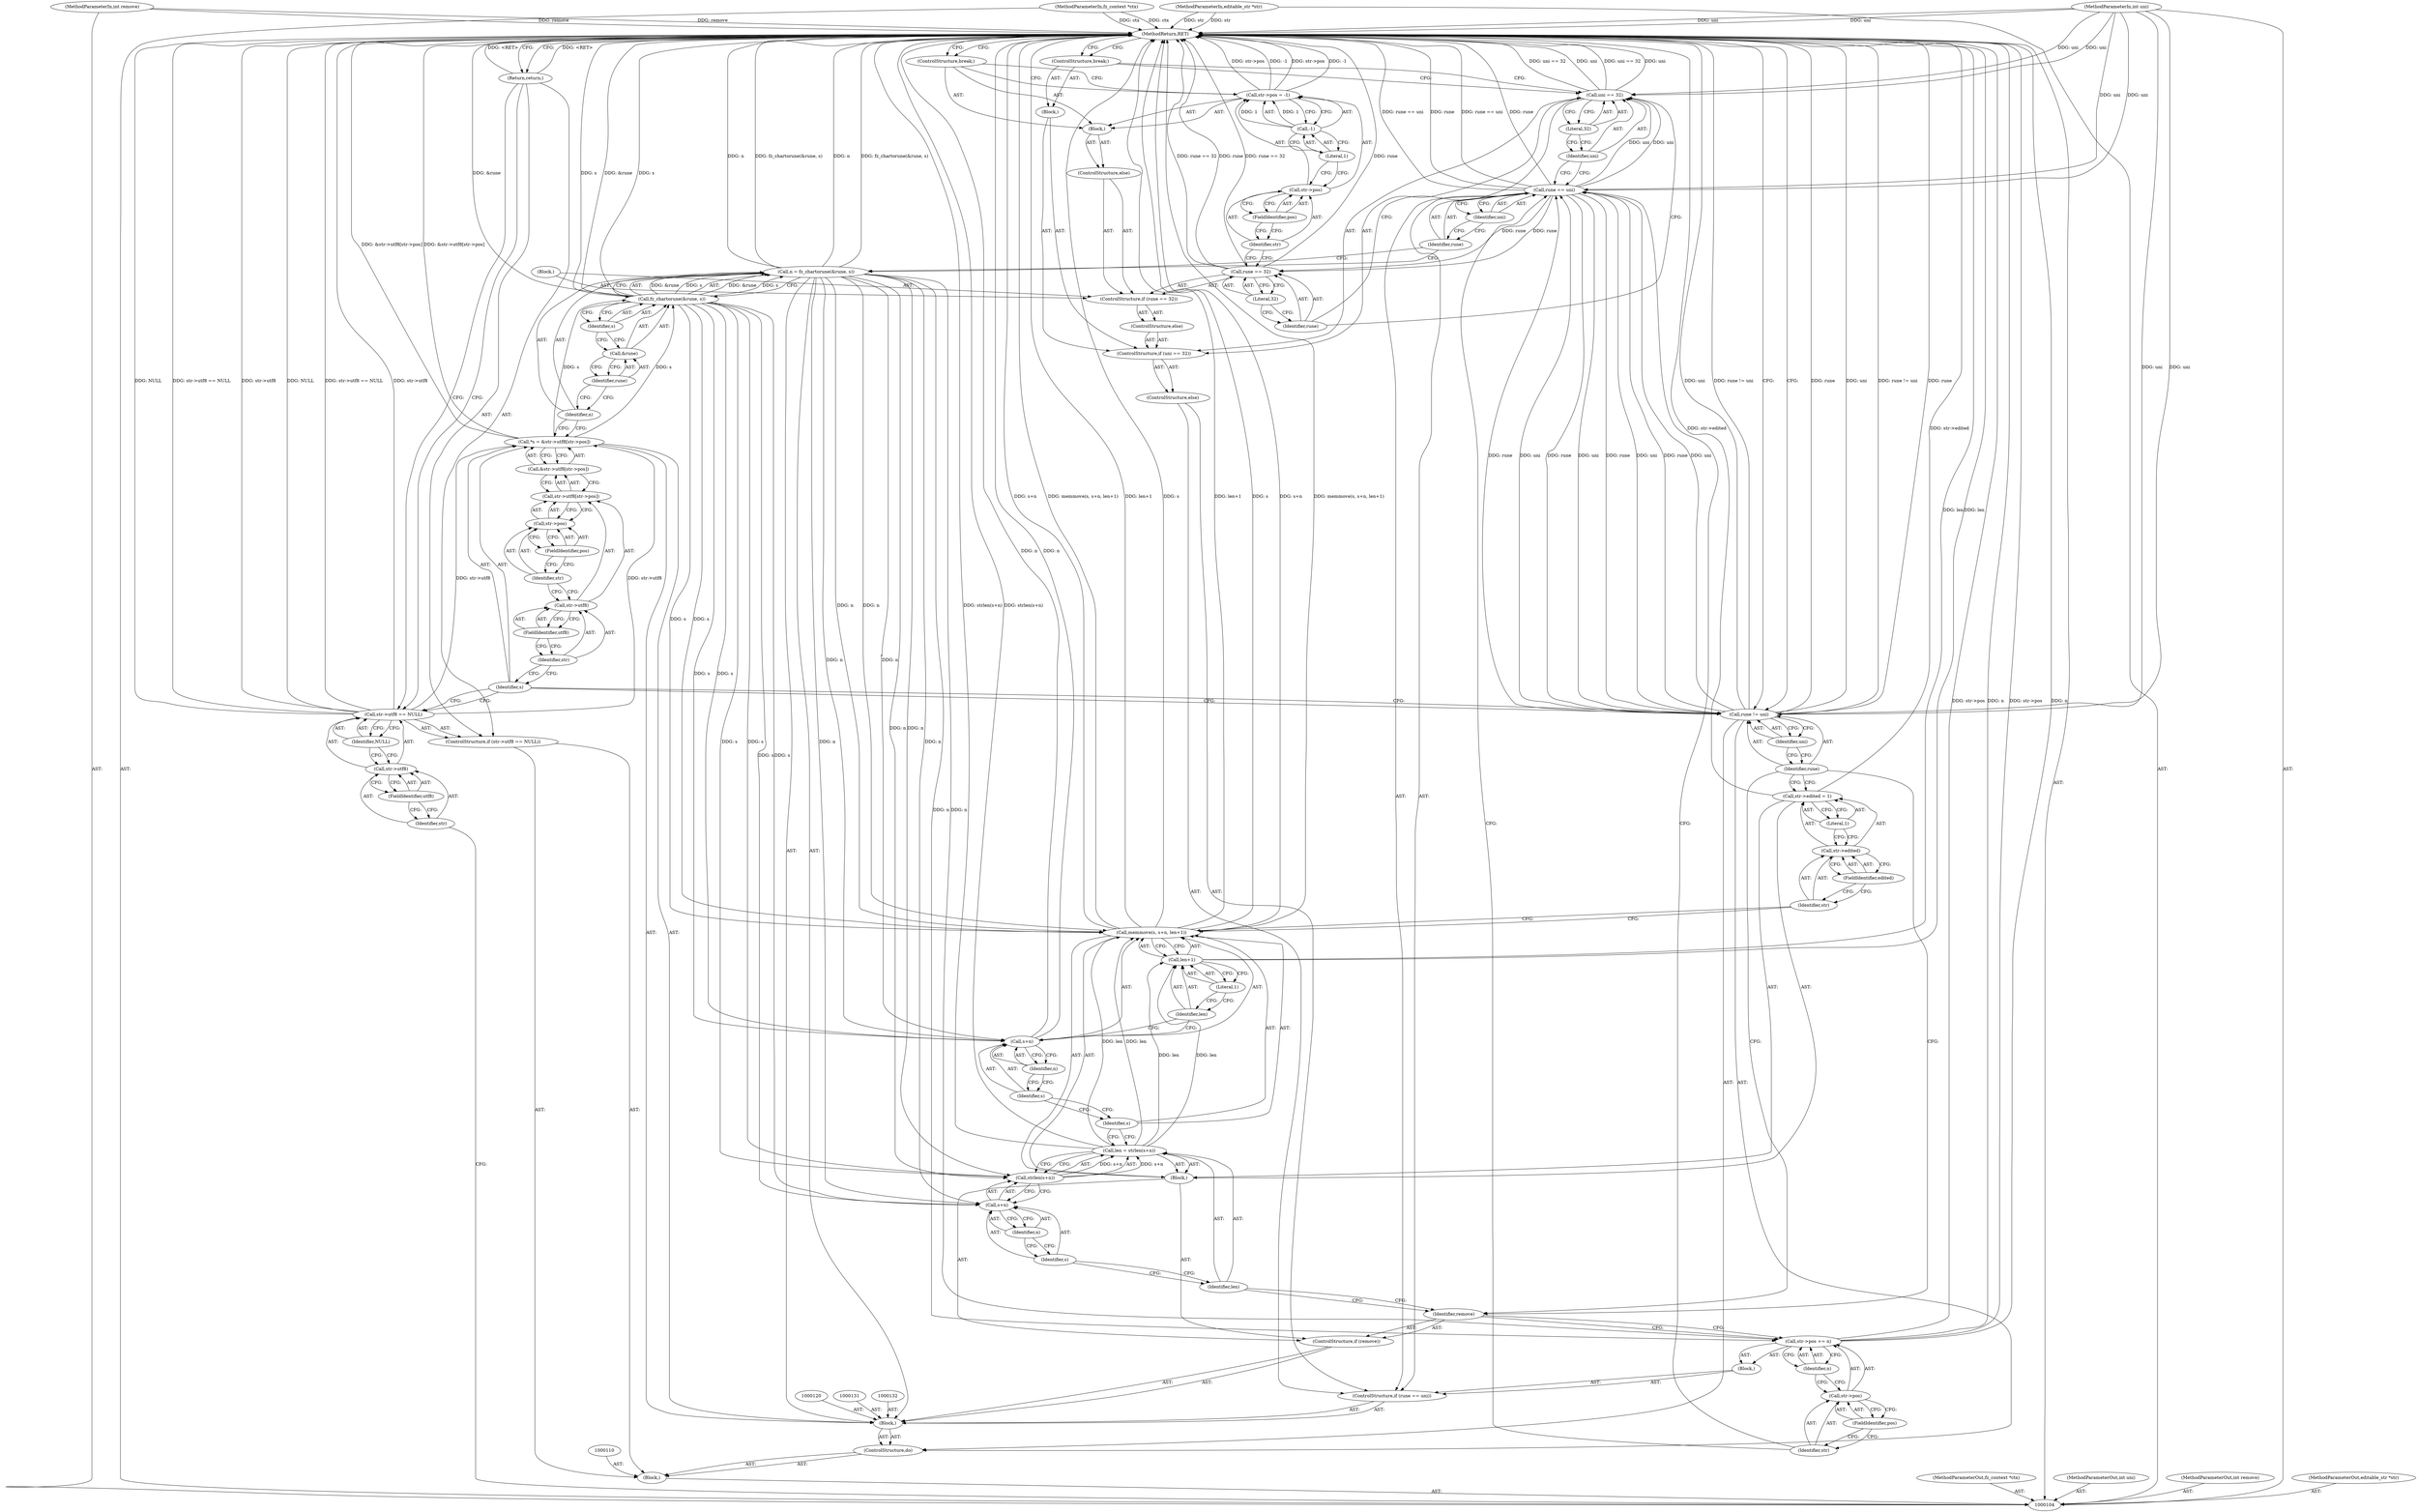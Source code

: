 digraph "1_ghostscript_97096297d409ec6f206298444ba00719607e8ba8_0" {
"1000196" [label="(MethodReturn,RET)"];
"1000105" [label="(MethodParameterIn,fz_context *ctx)"];
"1000263" [label="(MethodParameterOut,fz_context *ctx)"];
"1000106" [label="(MethodParameterIn,int uni)"];
"1000264" [label="(MethodParameterOut,int uni)"];
"1000107" [label="(MethodParameterIn,int remove)"];
"1000265" [label="(MethodParameterOut,int remove)"];
"1000108" [label="(MethodParameterIn,editable_str *str)"];
"1000266" [label="(MethodParameterOut,editable_str *str)"];
"1000123" [label="(Call,&str->utf8[str->pos])"];
"1000124" [label="(Call,str->utf8[str->pos])"];
"1000125" [label="(Call,str->utf8)"];
"1000126" [label="(Identifier,str)"];
"1000127" [label="(FieldIdentifier,utf8)"];
"1000128" [label="(Call,str->pos)"];
"1000129" [label="(Identifier,str)"];
"1000130" [label="(FieldIdentifier,pos)"];
"1000121" [label="(Call,*s = &str->utf8[str->pos])"];
"1000122" [label="(Identifier,s)"];
"1000135" [label="(Call,fz_chartorune(&rune, s))"];
"1000119" [label="(Block,)"];
"1000136" [label="(Call,&rune)"];
"1000137" [label="(Identifier,rune)"];
"1000138" [label="(Identifier,s)"];
"1000133" [label="(Call,n = fz_chartorune(&rune, s))"];
"1000134" [label="(Identifier,n)"];
"1000142" [label="(Identifier,uni)"];
"1000139" [label="(ControlStructure,if (rune == uni))"];
"1000140" [label="(Call,rune == uni)"];
"1000141" [label="(Identifier,rune)"];
"1000143" [label="(Block,)"];
"1000148" [label="(Identifier,n)"];
"1000144" [label="(Call,str->pos += n)"];
"1000145" [label="(Call,str->pos)"];
"1000146" [label="(Identifier,str)"];
"1000147" [label="(FieldIdentifier,pos)"];
"1000151" [label="(Call,uni == 32)"];
"1000152" [label="(Identifier,uni)"];
"1000153" [label="(Literal,32)"];
"1000149" [label="(ControlStructure,else)"];
"1000154" [label="(Block,)"];
"1000150" [label="(ControlStructure,if (uni == 32))"];
"1000109" [label="(Block,)"];
"1000155" [label="(ControlStructure,break;)"];
"1000158" [label="(Call,rune == 32)"];
"1000159" [label="(Identifier,rune)"];
"1000160" [label="(Literal,32)"];
"1000156" [label="(ControlStructure,else)"];
"1000161" [label="(Block,)"];
"1000157" [label="(ControlStructure,if (rune == 32))"];
"1000162" [label="(ControlStructure,else)"];
"1000163" [label="(Block,)"];
"1000168" [label="(Call,-1)"];
"1000169" [label="(Literal,1)"];
"1000164" [label="(Call,str->pos = -1)"];
"1000165" [label="(Call,str->pos)"];
"1000166" [label="(Identifier,str)"];
"1000167" [label="(FieldIdentifier,pos)"];
"1000170" [label="(ControlStructure,break;)"];
"1000171" [label="(ControlStructure,if (remove))"];
"1000172" [label="(Identifier,remove)"];
"1000173" [label="(Block,)"];
"1000177" [label="(Call,s+n)"];
"1000178" [label="(Identifier,s)"];
"1000179" [label="(Identifier,n)"];
"1000174" [label="(Call,len = strlen(s+n))"];
"1000175" [label="(Identifier,len)"];
"1000176" [label="(Call,strlen(s+n))"];
"1000181" [label="(Identifier,s)"];
"1000182" [label="(Call,s+n)"];
"1000183" [label="(Identifier,s)"];
"1000184" [label="(Identifier,n)"];
"1000185" [label="(Call,len+1)"];
"1000186" [label="(Identifier,len)"];
"1000187" [label="(Literal,1)"];
"1000180" [label="(Call,memmove(s, s+n, len+1))"];
"1000192" [label="(Literal,1)"];
"1000188" [label="(Call,str->edited = 1)"];
"1000189" [label="(Call,str->edited)"];
"1000190" [label="(Identifier,str)"];
"1000191" [label="(FieldIdentifier,edited)"];
"1000195" [label="(Identifier,uni)"];
"1000193" [label="(Call,rune != uni)"];
"1000194" [label="(Identifier,rune)"];
"1000112" [label="(Call,str->utf8 == NULL)"];
"1000113" [label="(Call,str->utf8)"];
"1000114" [label="(Identifier,str)"];
"1000115" [label="(FieldIdentifier,utf8)"];
"1000116" [label="(Identifier,NULL)"];
"1000111" [label="(ControlStructure,if (str->utf8 == NULL))"];
"1000117" [label="(Return,return;)"];
"1000118" [label="(ControlStructure,do)"];
"1000196" -> "1000104"  [label="AST: "];
"1000196" -> "1000117"  [label="CFG: "];
"1000196" -> "1000193"  [label="CFG: "];
"1000196" -> "1000155"  [label="CFG: "];
"1000196" -> "1000170"  [label="CFG: "];
"1000193" -> "1000196"  [label="DDG: rune"];
"1000193" -> "1000196"  [label="DDG: uni"];
"1000193" -> "1000196"  [label="DDG: rune != uni"];
"1000108" -> "1000196"  [label="DDG: str"];
"1000180" -> "1000196"  [label="DDG: len+1"];
"1000180" -> "1000196"  [label="DDG: s"];
"1000180" -> "1000196"  [label="DDG: s+n"];
"1000180" -> "1000196"  [label="DDG: memmove(s, s+n, len+1)"];
"1000105" -> "1000196"  [label="DDG: ctx"];
"1000188" -> "1000196"  [label="DDG: str->edited"];
"1000135" -> "1000196"  [label="DDG: s"];
"1000135" -> "1000196"  [label="DDG: &rune"];
"1000112" -> "1000196"  [label="DDG: NULL"];
"1000112" -> "1000196"  [label="DDG: str->utf8 == NULL"];
"1000112" -> "1000196"  [label="DDG: str->utf8"];
"1000164" -> "1000196"  [label="DDG: str->pos"];
"1000164" -> "1000196"  [label="DDG: -1"];
"1000158" -> "1000196"  [label="DDG: rune"];
"1000158" -> "1000196"  [label="DDG: rune == 32"];
"1000185" -> "1000196"  [label="DDG: len"];
"1000107" -> "1000196"  [label="DDG: remove"];
"1000151" -> "1000196"  [label="DDG: uni == 32"];
"1000151" -> "1000196"  [label="DDG: uni"];
"1000121" -> "1000196"  [label="DDG: &str->utf8[str->pos]"];
"1000140" -> "1000196"  [label="DDG: rune"];
"1000140" -> "1000196"  [label="DDG: rune == uni"];
"1000182" -> "1000196"  [label="DDG: n"];
"1000133" -> "1000196"  [label="DDG: n"];
"1000133" -> "1000196"  [label="DDG: fz_chartorune(&rune, s)"];
"1000144" -> "1000196"  [label="DDG: n"];
"1000144" -> "1000196"  [label="DDG: str->pos"];
"1000174" -> "1000196"  [label="DDG: strlen(s+n)"];
"1000106" -> "1000196"  [label="DDG: uni"];
"1000117" -> "1000196"  [label="DDG: <RET>"];
"1000105" -> "1000104"  [label="AST: "];
"1000105" -> "1000196"  [label="DDG: ctx"];
"1000263" -> "1000104"  [label="AST: "];
"1000106" -> "1000104"  [label="AST: "];
"1000106" -> "1000196"  [label="DDG: uni"];
"1000106" -> "1000140"  [label="DDG: uni"];
"1000106" -> "1000151"  [label="DDG: uni"];
"1000106" -> "1000193"  [label="DDG: uni"];
"1000264" -> "1000104"  [label="AST: "];
"1000107" -> "1000104"  [label="AST: "];
"1000107" -> "1000196"  [label="DDG: remove"];
"1000265" -> "1000104"  [label="AST: "];
"1000108" -> "1000104"  [label="AST: "];
"1000108" -> "1000196"  [label="DDG: str"];
"1000266" -> "1000104"  [label="AST: "];
"1000123" -> "1000121"  [label="AST: "];
"1000123" -> "1000124"  [label="CFG: "];
"1000124" -> "1000123"  [label="AST: "];
"1000121" -> "1000123"  [label="CFG: "];
"1000124" -> "1000123"  [label="AST: "];
"1000124" -> "1000128"  [label="CFG: "];
"1000125" -> "1000124"  [label="AST: "];
"1000128" -> "1000124"  [label="AST: "];
"1000123" -> "1000124"  [label="CFG: "];
"1000125" -> "1000124"  [label="AST: "];
"1000125" -> "1000127"  [label="CFG: "];
"1000126" -> "1000125"  [label="AST: "];
"1000127" -> "1000125"  [label="AST: "];
"1000129" -> "1000125"  [label="CFG: "];
"1000126" -> "1000125"  [label="AST: "];
"1000126" -> "1000122"  [label="CFG: "];
"1000127" -> "1000126"  [label="CFG: "];
"1000127" -> "1000125"  [label="AST: "];
"1000127" -> "1000126"  [label="CFG: "];
"1000125" -> "1000127"  [label="CFG: "];
"1000128" -> "1000124"  [label="AST: "];
"1000128" -> "1000130"  [label="CFG: "];
"1000129" -> "1000128"  [label="AST: "];
"1000130" -> "1000128"  [label="AST: "];
"1000124" -> "1000128"  [label="CFG: "];
"1000129" -> "1000128"  [label="AST: "];
"1000129" -> "1000125"  [label="CFG: "];
"1000130" -> "1000129"  [label="CFG: "];
"1000130" -> "1000128"  [label="AST: "];
"1000130" -> "1000129"  [label="CFG: "];
"1000128" -> "1000130"  [label="CFG: "];
"1000121" -> "1000119"  [label="AST: "];
"1000121" -> "1000123"  [label="CFG: "];
"1000122" -> "1000121"  [label="AST: "];
"1000123" -> "1000121"  [label="AST: "];
"1000134" -> "1000121"  [label="CFG: "];
"1000121" -> "1000196"  [label="DDG: &str->utf8[str->pos]"];
"1000112" -> "1000121"  [label="DDG: str->utf8"];
"1000121" -> "1000135"  [label="DDG: s"];
"1000122" -> "1000121"  [label="AST: "];
"1000122" -> "1000193"  [label="CFG: "];
"1000122" -> "1000112"  [label="CFG: "];
"1000126" -> "1000122"  [label="CFG: "];
"1000135" -> "1000133"  [label="AST: "];
"1000135" -> "1000138"  [label="CFG: "];
"1000136" -> "1000135"  [label="AST: "];
"1000138" -> "1000135"  [label="AST: "];
"1000133" -> "1000135"  [label="CFG: "];
"1000135" -> "1000196"  [label="DDG: s"];
"1000135" -> "1000196"  [label="DDG: &rune"];
"1000135" -> "1000133"  [label="DDG: &rune"];
"1000135" -> "1000133"  [label="DDG: s"];
"1000121" -> "1000135"  [label="DDG: s"];
"1000135" -> "1000176"  [label="DDG: s"];
"1000135" -> "1000177"  [label="DDG: s"];
"1000135" -> "1000180"  [label="DDG: s"];
"1000135" -> "1000182"  [label="DDG: s"];
"1000119" -> "1000118"  [label="AST: "];
"1000120" -> "1000119"  [label="AST: "];
"1000121" -> "1000119"  [label="AST: "];
"1000131" -> "1000119"  [label="AST: "];
"1000132" -> "1000119"  [label="AST: "];
"1000133" -> "1000119"  [label="AST: "];
"1000139" -> "1000119"  [label="AST: "];
"1000171" -> "1000119"  [label="AST: "];
"1000136" -> "1000135"  [label="AST: "];
"1000136" -> "1000137"  [label="CFG: "];
"1000137" -> "1000136"  [label="AST: "];
"1000138" -> "1000136"  [label="CFG: "];
"1000137" -> "1000136"  [label="AST: "];
"1000137" -> "1000134"  [label="CFG: "];
"1000136" -> "1000137"  [label="CFG: "];
"1000138" -> "1000135"  [label="AST: "];
"1000138" -> "1000136"  [label="CFG: "];
"1000135" -> "1000138"  [label="CFG: "];
"1000133" -> "1000119"  [label="AST: "];
"1000133" -> "1000135"  [label="CFG: "];
"1000134" -> "1000133"  [label="AST: "];
"1000135" -> "1000133"  [label="AST: "];
"1000141" -> "1000133"  [label="CFG: "];
"1000133" -> "1000196"  [label="DDG: n"];
"1000133" -> "1000196"  [label="DDG: fz_chartorune(&rune, s)"];
"1000135" -> "1000133"  [label="DDG: &rune"];
"1000135" -> "1000133"  [label="DDG: s"];
"1000133" -> "1000144"  [label="DDG: n"];
"1000133" -> "1000176"  [label="DDG: n"];
"1000133" -> "1000177"  [label="DDG: n"];
"1000133" -> "1000180"  [label="DDG: n"];
"1000133" -> "1000182"  [label="DDG: n"];
"1000134" -> "1000133"  [label="AST: "];
"1000134" -> "1000121"  [label="CFG: "];
"1000137" -> "1000134"  [label="CFG: "];
"1000142" -> "1000140"  [label="AST: "];
"1000142" -> "1000141"  [label="CFG: "];
"1000140" -> "1000142"  [label="CFG: "];
"1000139" -> "1000119"  [label="AST: "];
"1000140" -> "1000139"  [label="AST: "];
"1000143" -> "1000139"  [label="AST: "];
"1000149" -> "1000139"  [label="AST: "];
"1000140" -> "1000139"  [label="AST: "];
"1000140" -> "1000142"  [label="CFG: "];
"1000141" -> "1000140"  [label="AST: "];
"1000142" -> "1000140"  [label="AST: "];
"1000146" -> "1000140"  [label="CFG: "];
"1000152" -> "1000140"  [label="CFG: "];
"1000140" -> "1000196"  [label="DDG: rune"];
"1000140" -> "1000196"  [label="DDG: rune == uni"];
"1000193" -> "1000140"  [label="DDG: rune"];
"1000193" -> "1000140"  [label="DDG: uni"];
"1000106" -> "1000140"  [label="DDG: uni"];
"1000140" -> "1000151"  [label="DDG: uni"];
"1000140" -> "1000158"  [label="DDG: rune"];
"1000140" -> "1000193"  [label="DDG: rune"];
"1000140" -> "1000193"  [label="DDG: uni"];
"1000141" -> "1000140"  [label="AST: "];
"1000141" -> "1000133"  [label="CFG: "];
"1000142" -> "1000141"  [label="CFG: "];
"1000143" -> "1000139"  [label="AST: "];
"1000144" -> "1000143"  [label="AST: "];
"1000148" -> "1000144"  [label="AST: "];
"1000148" -> "1000145"  [label="CFG: "];
"1000144" -> "1000148"  [label="CFG: "];
"1000144" -> "1000143"  [label="AST: "];
"1000144" -> "1000148"  [label="CFG: "];
"1000145" -> "1000144"  [label="AST: "];
"1000148" -> "1000144"  [label="AST: "];
"1000172" -> "1000144"  [label="CFG: "];
"1000144" -> "1000196"  [label="DDG: n"];
"1000144" -> "1000196"  [label="DDG: str->pos"];
"1000133" -> "1000144"  [label="DDG: n"];
"1000145" -> "1000144"  [label="AST: "];
"1000145" -> "1000147"  [label="CFG: "];
"1000146" -> "1000145"  [label="AST: "];
"1000147" -> "1000145"  [label="AST: "];
"1000148" -> "1000145"  [label="CFG: "];
"1000146" -> "1000145"  [label="AST: "];
"1000146" -> "1000140"  [label="CFG: "];
"1000147" -> "1000146"  [label="CFG: "];
"1000147" -> "1000145"  [label="AST: "];
"1000147" -> "1000146"  [label="CFG: "];
"1000145" -> "1000147"  [label="CFG: "];
"1000151" -> "1000150"  [label="AST: "];
"1000151" -> "1000153"  [label="CFG: "];
"1000152" -> "1000151"  [label="AST: "];
"1000153" -> "1000151"  [label="AST: "];
"1000155" -> "1000151"  [label="CFG: "];
"1000159" -> "1000151"  [label="CFG: "];
"1000151" -> "1000196"  [label="DDG: uni == 32"];
"1000151" -> "1000196"  [label="DDG: uni"];
"1000140" -> "1000151"  [label="DDG: uni"];
"1000106" -> "1000151"  [label="DDG: uni"];
"1000152" -> "1000151"  [label="AST: "];
"1000152" -> "1000140"  [label="CFG: "];
"1000153" -> "1000152"  [label="CFG: "];
"1000153" -> "1000151"  [label="AST: "];
"1000153" -> "1000152"  [label="CFG: "];
"1000151" -> "1000153"  [label="CFG: "];
"1000149" -> "1000139"  [label="AST: "];
"1000150" -> "1000149"  [label="AST: "];
"1000154" -> "1000150"  [label="AST: "];
"1000155" -> "1000154"  [label="AST: "];
"1000150" -> "1000149"  [label="AST: "];
"1000151" -> "1000150"  [label="AST: "];
"1000154" -> "1000150"  [label="AST: "];
"1000156" -> "1000150"  [label="AST: "];
"1000109" -> "1000104"  [label="AST: "];
"1000110" -> "1000109"  [label="AST: "];
"1000111" -> "1000109"  [label="AST: "];
"1000118" -> "1000109"  [label="AST: "];
"1000155" -> "1000154"  [label="AST: "];
"1000155" -> "1000151"  [label="CFG: "];
"1000196" -> "1000155"  [label="CFG: "];
"1000158" -> "1000157"  [label="AST: "];
"1000158" -> "1000160"  [label="CFG: "];
"1000159" -> "1000158"  [label="AST: "];
"1000160" -> "1000158"  [label="AST: "];
"1000166" -> "1000158"  [label="CFG: "];
"1000158" -> "1000196"  [label="DDG: rune"];
"1000158" -> "1000196"  [label="DDG: rune == 32"];
"1000140" -> "1000158"  [label="DDG: rune"];
"1000159" -> "1000158"  [label="AST: "];
"1000159" -> "1000151"  [label="CFG: "];
"1000160" -> "1000159"  [label="CFG: "];
"1000160" -> "1000158"  [label="AST: "];
"1000160" -> "1000159"  [label="CFG: "];
"1000158" -> "1000160"  [label="CFG: "];
"1000156" -> "1000150"  [label="AST: "];
"1000157" -> "1000156"  [label="AST: "];
"1000161" -> "1000157"  [label="AST: "];
"1000157" -> "1000156"  [label="AST: "];
"1000158" -> "1000157"  [label="AST: "];
"1000161" -> "1000157"  [label="AST: "];
"1000162" -> "1000157"  [label="AST: "];
"1000162" -> "1000157"  [label="AST: "];
"1000163" -> "1000162"  [label="AST: "];
"1000163" -> "1000162"  [label="AST: "];
"1000164" -> "1000163"  [label="AST: "];
"1000170" -> "1000163"  [label="AST: "];
"1000168" -> "1000164"  [label="AST: "];
"1000168" -> "1000169"  [label="CFG: "];
"1000169" -> "1000168"  [label="AST: "];
"1000164" -> "1000168"  [label="CFG: "];
"1000168" -> "1000164"  [label="DDG: 1"];
"1000169" -> "1000168"  [label="AST: "];
"1000169" -> "1000165"  [label="CFG: "];
"1000168" -> "1000169"  [label="CFG: "];
"1000164" -> "1000163"  [label="AST: "];
"1000164" -> "1000168"  [label="CFG: "];
"1000165" -> "1000164"  [label="AST: "];
"1000168" -> "1000164"  [label="AST: "];
"1000170" -> "1000164"  [label="CFG: "];
"1000164" -> "1000196"  [label="DDG: str->pos"];
"1000164" -> "1000196"  [label="DDG: -1"];
"1000168" -> "1000164"  [label="DDG: 1"];
"1000165" -> "1000164"  [label="AST: "];
"1000165" -> "1000167"  [label="CFG: "];
"1000166" -> "1000165"  [label="AST: "];
"1000167" -> "1000165"  [label="AST: "];
"1000169" -> "1000165"  [label="CFG: "];
"1000166" -> "1000165"  [label="AST: "];
"1000166" -> "1000158"  [label="CFG: "];
"1000167" -> "1000166"  [label="CFG: "];
"1000167" -> "1000165"  [label="AST: "];
"1000167" -> "1000166"  [label="CFG: "];
"1000165" -> "1000167"  [label="CFG: "];
"1000170" -> "1000163"  [label="AST: "];
"1000170" -> "1000164"  [label="CFG: "];
"1000196" -> "1000170"  [label="CFG: "];
"1000171" -> "1000119"  [label="AST: "];
"1000172" -> "1000171"  [label="AST: "];
"1000173" -> "1000171"  [label="AST: "];
"1000172" -> "1000171"  [label="AST: "];
"1000172" -> "1000144"  [label="CFG: "];
"1000194" -> "1000172"  [label="CFG: "];
"1000175" -> "1000172"  [label="CFG: "];
"1000173" -> "1000171"  [label="AST: "];
"1000174" -> "1000173"  [label="AST: "];
"1000180" -> "1000173"  [label="AST: "];
"1000188" -> "1000173"  [label="AST: "];
"1000177" -> "1000176"  [label="AST: "];
"1000177" -> "1000179"  [label="CFG: "];
"1000178" -> "1000177"  [label="AST: "];
"1000179" -> "1000177"  [label="AST: "];
"1000176" -> "1000177"  [label="CFG: "];
"1000135" -> "1000177"  [label="DDG: s"];
"1000133" -> "1000177"  [label="DDG: n"];
"1000178" -> "1000177"  [label="AST: "];
"1000178" -> "1000175"  [label="CFG: "];
"1000179" -> "1000178"  [label="CFG: "];
"1000179" -> "1000177"  [label="AST: "];
"1000179" -> "1000178"  [label="CFG: "];
"1000177" -> "1000179"  [label="CFG: "];
"1000174" -> "1000173"  [label="AST: "];
"1000174" -> "1000176"  [label="CFG: "];
"1000175" -> "1000174"  [label="AST: "];
"1000176" -> "1000174"  [label="AST: "];
"1000181" -> "1000174"  [label="CFG: "];
"1000174" -> "1000196"  [label="DDG: strlen(s+n)"];
"1000176" -> "1000174"  [label="DDG: s+n"];
"1000174" -> "1000180"  [label="DDG: len"];
"1000174" -> "1000185"  [label="DDG: len"];
"1000175" -> "1000174"  [label="AST: "];
"1000175" -> "1000172"  [label="CFG: "];
"1000178" -> "1000175"  [label="CFG: "];
"1000176" -> "1000174"  [label="AST: "];
"1000176" -> "1000177"  [label="CFG: "];
"1000177" -> "1000176"  [label="AST: "];
"1000174" -> "1000176"  [label="CFG: "];
"1000176" -> "1000174"  [label="DDG: s+n"];
"1000135" -> "1000176"  [label="DDG: s"];
"1000133" -> "1000176"  [label="DDG: n"];
"1000181" -> "1000180"  [label="AST: "];
"1000181" -> "1000174"  [label="CFG: "];
"1000183" -> "1000181"  [label="CFG: "];
"1000182" -> "1000180"  [label="AST: "];
"1000182" -> "1000184"  [label="CFG: "];
"1000183" -> "1000182"  [label="AST: "];
"1000184" -> "1000182"  [label="AST: "];
"1000186" -> "1000182"  [label="CFG: "];
"1000182" -> "1000196"  [label="DDG: n"];
"1000135" -> "1000182"  [label="DDG: s"];
"1000133" -> "1000182"  [label="DDG: n"];
"1000183" -> "1000182"  [label="AST: "];
"1000183" -> "1000181"  [label="CFG: "];
"1000184" -> "1000183"  [label="CFG: "];
"1000184" -> "1000182"  [label="AST: "];
"1000184" -> "1000183"  [label="CFG: "];
"1000182" -> "1000184"  [label="CFG: "];
"1000185" -> "1000180"  [label="AST: "];
"1000185" -> "1000187"  [label="CFG: "];
"1000186" -> "1000185"  [label="AST: "];
"1000187" -> "1000185"  [label="AST: "];
"1000180" -> "1000185"  [label="CFG: "];
"1000185" -> "1000196"  [label="DDG: len"];
"1000174" -> "1000185"  [label="DDG: len"];
"1000186" -> "1000185"  [label="AST: "];
"1000186" -> "1000182"  [label="CFG: "];
"1000187" -> "1000186"  [label="CFG: "];
"1000187" -> "1000185"  [label="AST: "];
"1000187" -> "1000186"  [label="CFG: "];
"1000185" -> "1000187"  [label="CFG: "];
"1000180" -> "1000173"  [label="AST: "];
"1000180" -> "1000185"  [label="CFG: "];
"1000181" -> "1000180"  [label="AST: "];
"1000182" -> "1000180"  [label="AST: "];
"1000185" -> "1000180"  [label="AST: "];
"1000190" -> "1000180"  [label="CFG: "];
"1000180" -> "1000196"  [label="DDG: len+1"];
"1000180" -> "1000196"  [label="DDG: s"];
"1000180" -> "1000196"  [label="DDG: s+n"];
"1000180" -> "1000196"  [label="DDG: memmove(s, s+n, len+1)"];
"1000135" -> "1000180"  [label="DDG: s"];
"1000133" -> "1000180"  [label="DDG: n"];
"1000174" -> "1000180"  [label="DDG: len"];
"1000192" -> "1000188"  [label="AST: "];
"1000192" -> "1000189"  [label="CFG: "];
"1000188" -> "1000192"  [label="CFG: "];
"1000188" -> "1000173"  [label="AST: "];
"1000188" -> "1000192"  [label="CFG: "];
"1000189" -> "1000188"  [label="AST: "];
"1000192" -> "1000188"  [label="AST: "];
"1000194" -> "1000188"  [label="CFG: "];
"1000188" -> "1000196"  [label="DDG: str->edited"];
"1000189" -> "1000188"  [label="AST: "];
"1000189" -> "1000191"  [label="CFG: "];
"1000190" -> "1000189"  [label="AST: "];
"1000191" -> "1000189"  [label="AST: "];
"1000192" -> "1000189"  [label="CFG: "];
"1000190" -> "1000189"  [label="AST: "];
"1000190" -> "1000180"  [label="CFG: "];
"1000191" -> "1000190"  [label="CFG: "];
"1000191" -> "1000189"  [label="AST: "];
"1000191" -> "1000190"  [label="CFG: "];
"1000189" -> "1000191"  [label="CFG: "];
"1000195" -> "1000193"  [label="AST: "];
"1000195" -> "1000194"  [label="CFG: "];
"1000193" -> "1000195"  [label="CFG: "];
"1000193" -> "1000118"  [label="AST: "];
"1000193" -> "1000195"  [label="CFG: "];
"1000194" -> "1000193"  [label="AST: "];
"1000195" -> "1000193"  [label="AST: "];
"1000122" -> "1000193"  [label="CFG: "];
"1000196" -> "1000193"  [label="CFG: "];
"1000193" -> "1000196"  [label="DDG: rune"];
"1000193" -> "1000196"  [label="DDG: uni"];
"1000193" -> "1000196"  [label="DDG: rune != uni"];
"1000193" -> "1000140"  [label="DDG: rune"];
"1000193" -> "1000140"  [label="DDG: uni"];
"1000140" -> "1000193"  [label="DDG: rune"];
"1000140" -> "1000193"  [label="DDG: uni"];
"1000106" -> "1000193"  [label="DDG: uni"];
"1000194" -> "1000193"  [label="AST: "];
"1000194" -> "1000188"  [label="CFG: "];
"1000194" -> "1000172"  [label="CFG: "];
"1000195" -> "1000194"  [label="CFG: "];
"1000112" -> "1000111"  [label="AST: "];
"1000112" -> "1000116"  [label="CFG: "];
"1000113" -> "1000112"  [label="AST: "];
"1000116" -> "1000112"  [label="AST: "];
"1000117" -> "1000112"  [label="CFG: "];
"1000122" -> "1000112"  [label="CFG: "];
"1000112" -> "1000196"  [label="DDG: NULL"];
"1000112" -> "1000196"  [label="DDG: str->utf8 == NULL"];
"1000112" -> "1000196"  [label="DDG: str->utf8"];
"1000112" -> "1000121"  [label="DDG: str->utf8"];
"1000113" -> "1000112"  [label="AST: "];
"1000113" -> "1000115"  [label="CFG: "];
"1000114" -> "1000113"  [label="AST: "];
"1000115" -> "1000113"  [label="AST: "];
"1000116" -> "1000113"  [label="CFG: "];
"1000114" -> "1000113"  [label="AST: "];
"1000114" -> "1000104"  [label="CFG: "];
"1000115" -> "1000114"  [label="CFG: "];
"1000115" -> "1000113"  [label="AST: "];
"1000115" -> "1000114"  [label="CFG: "];
"1000113" -> "1000115"  [label="CFG: "];
"1000116" -> "1000112"  [label="AST: "];
"1000116" -> "1000113"  [label="CFG: "];
"1000112" -> "1000116"  [label="CFG: "];
"1000111" -> "1000109"  [label="AST: "];
"1000112" -> "1000111"  [label="AST: "];
"1000117" -> "1000111"  [label="AST: "];
"1000117" -> "1000111"  [label="AST: "];
"1000117" -> "1000112"  [label="CFG: "];
"1000196" -> "1000117"  [label="CFG: "];
"1000117" -> "1000196"  [label="DDG: <RET>"];
"1000118" -> "1000109"  [label="AST: "];
"1000119" -> "1000118"  [label="AST: "];
"1000193" -> "1000118"  [label="AST: "];
}
